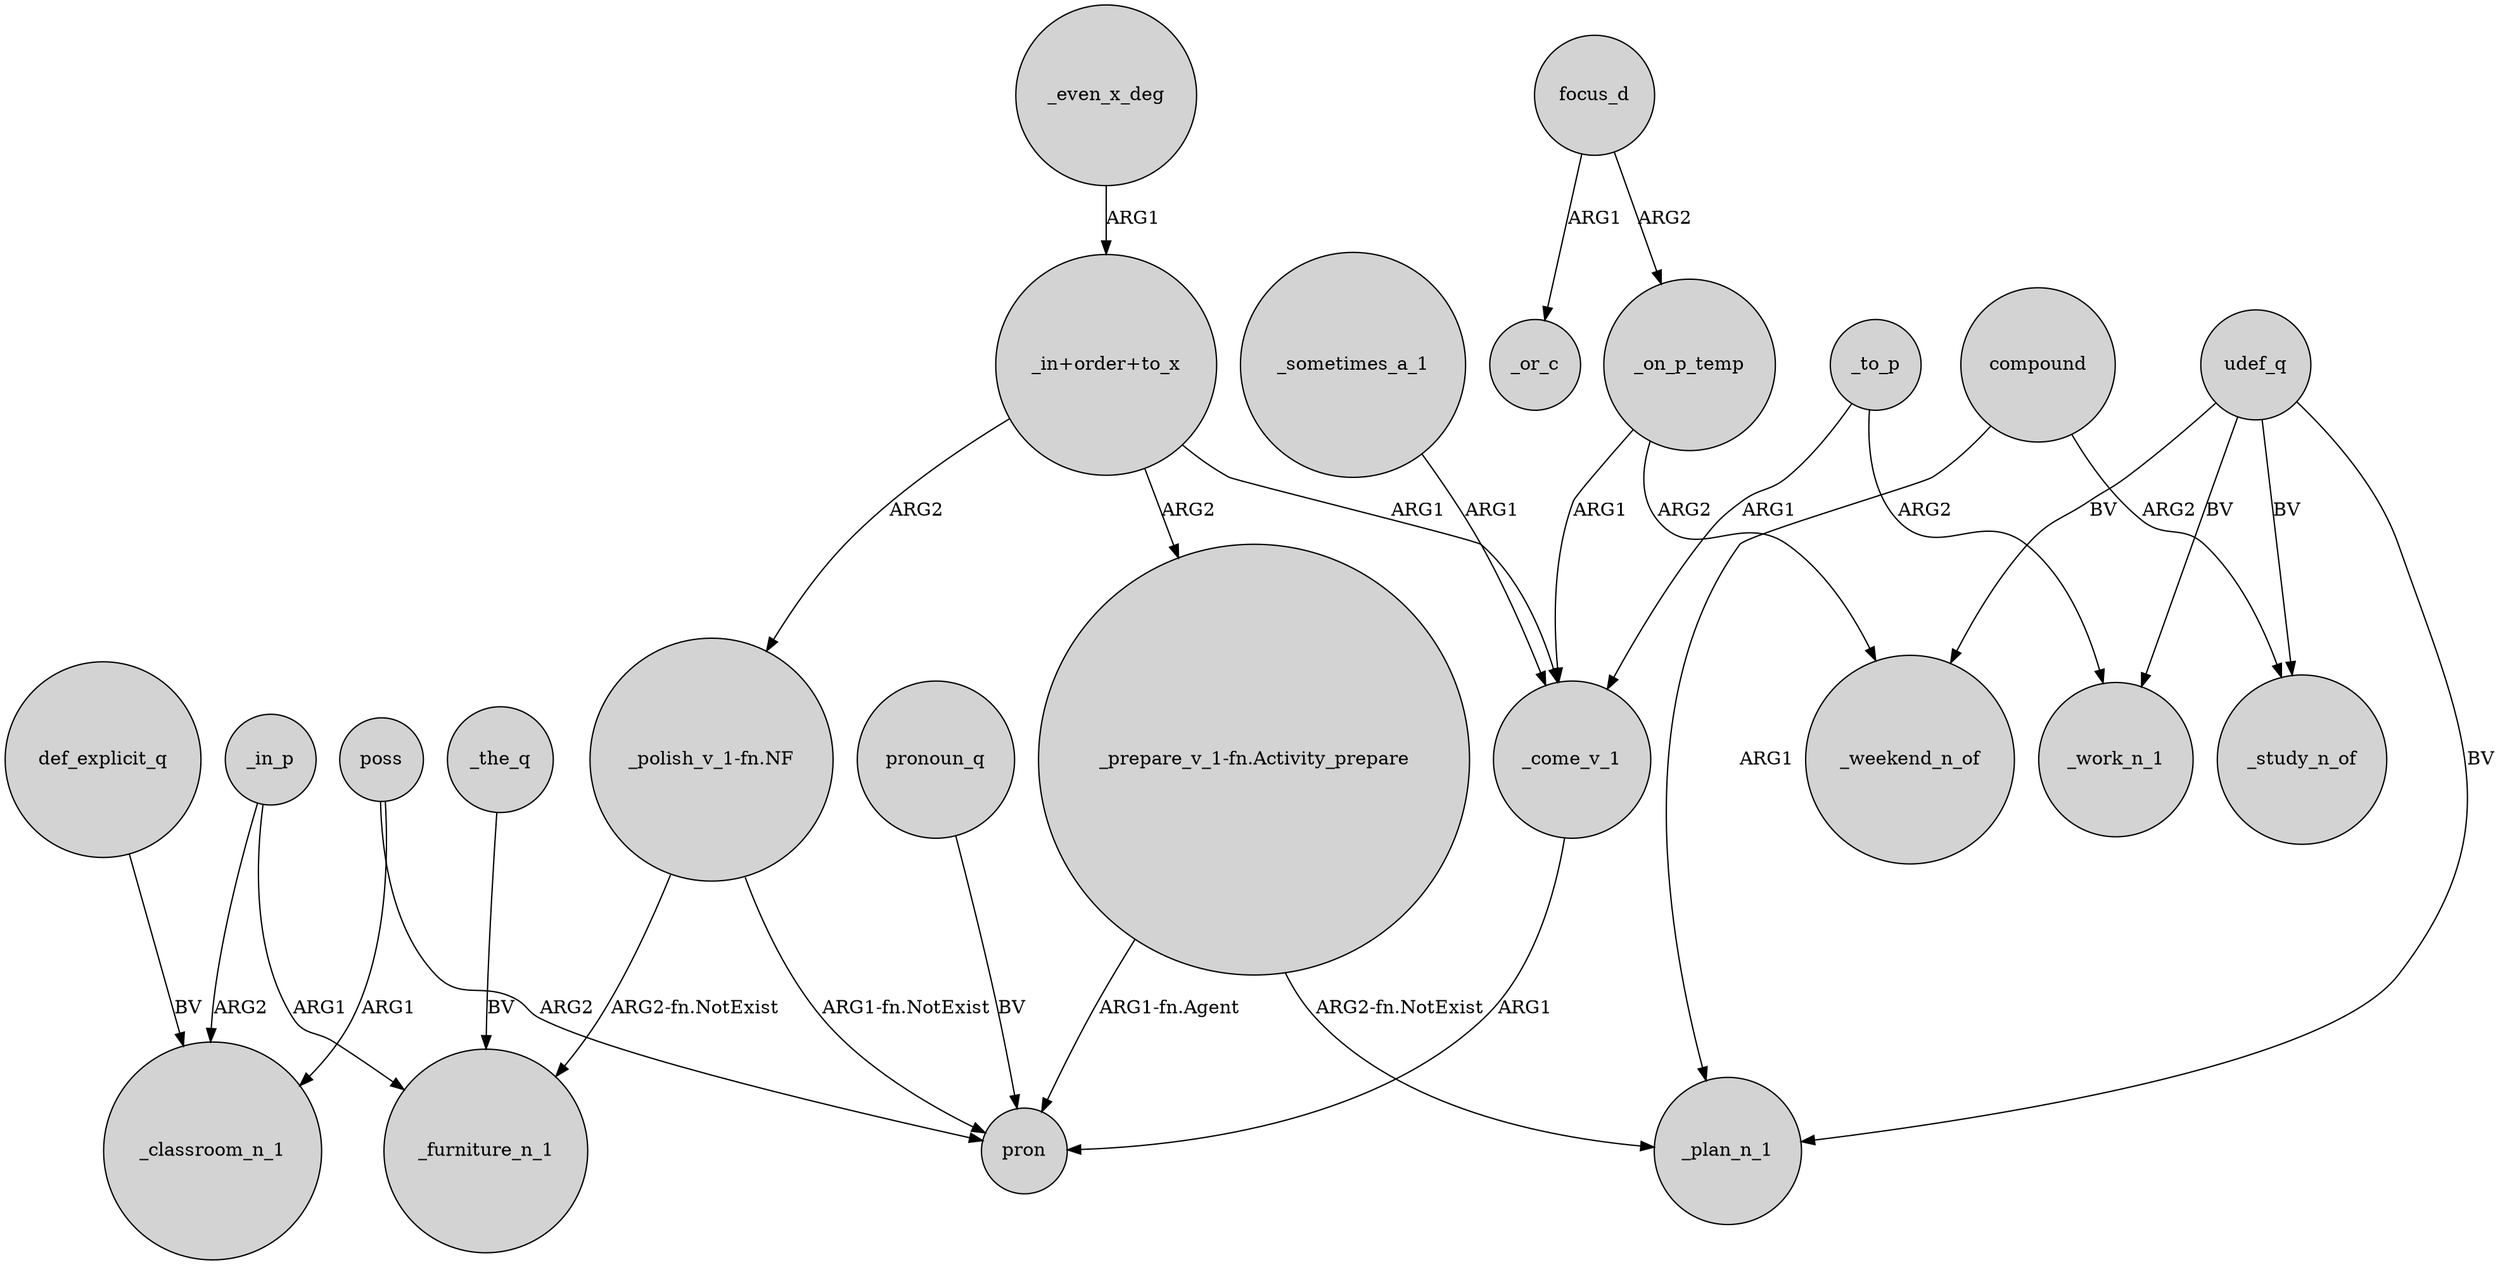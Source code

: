 digraph {
	node [shape=circle style=filled]
	_in_p -> _classroom_n_1 [label=ARG2]
	poss -> pron [label=ARG2]
	_on_p_temp -> _weekend_n_of [label=ARG2]
	_the_q -> _furniture_n_1 [label=BV]
	_to_p -> _come_v_1 [label=ARG1]
	compound -> _study_n_of [label=ARG2]
	def_explicit_q -> _classroom_n_1 [label=BV]
	"_polish_v_1-fn.NF" -> _furniture_n_1 [label="ARG2-fn.NotExist"]
	_in_p -> _furniture_n_1 [label=ARG1]
	compound -> _plan_n_1 [label=ARG1]
	poss -> _classroom_n_1 [label=ARG1]
	"_in+order+to_x" -> _come_v_1 [label=ARG1]
	focus_d -> _on_p_temp [label=ARG2]
	"_prepare_v_1-fn.Activity_prepare" -> pron [label="ARG1-fn.Agent"]
	_sometimes_a_1 -> _come_v_1 [label=ARG1]
	"_in+order+to_x" -> "_prepare_v_1-fn.Activity_prepare" [label=ARG2]
	pronoun_q -> pron [label=BV]
	_come_v_1 -> pron [label=ARG1]
	udef_q -> _plan_n_1 [label=BV]
	"_polish_v_1-fn.NF" -> pron [label="ARG1-fn.NotExist"]
	"_prepare_v_1-fn.Activity_prepare" -> _plan_n_1 [label="ARG2-fn.NotExist"]
	_to_p -> _work_n_1 [label=ARG2]
	_even_x_deg -> "_in+order+to_x" [label=ARG1]
	"_in+order+to_x" -> "_polish_v_1-fn.NF" [label=ARG2]
	udef_q -> _study_n_of [label=BV]
	focus_d -> _or_c [label=ARG1]
	_on_p_temp -> _come_v_1 [label=ARG1]
	udef_q -> _weekend_n_of [label=BV]
	udef_q -> _work_n_1 [label=BV]
}

